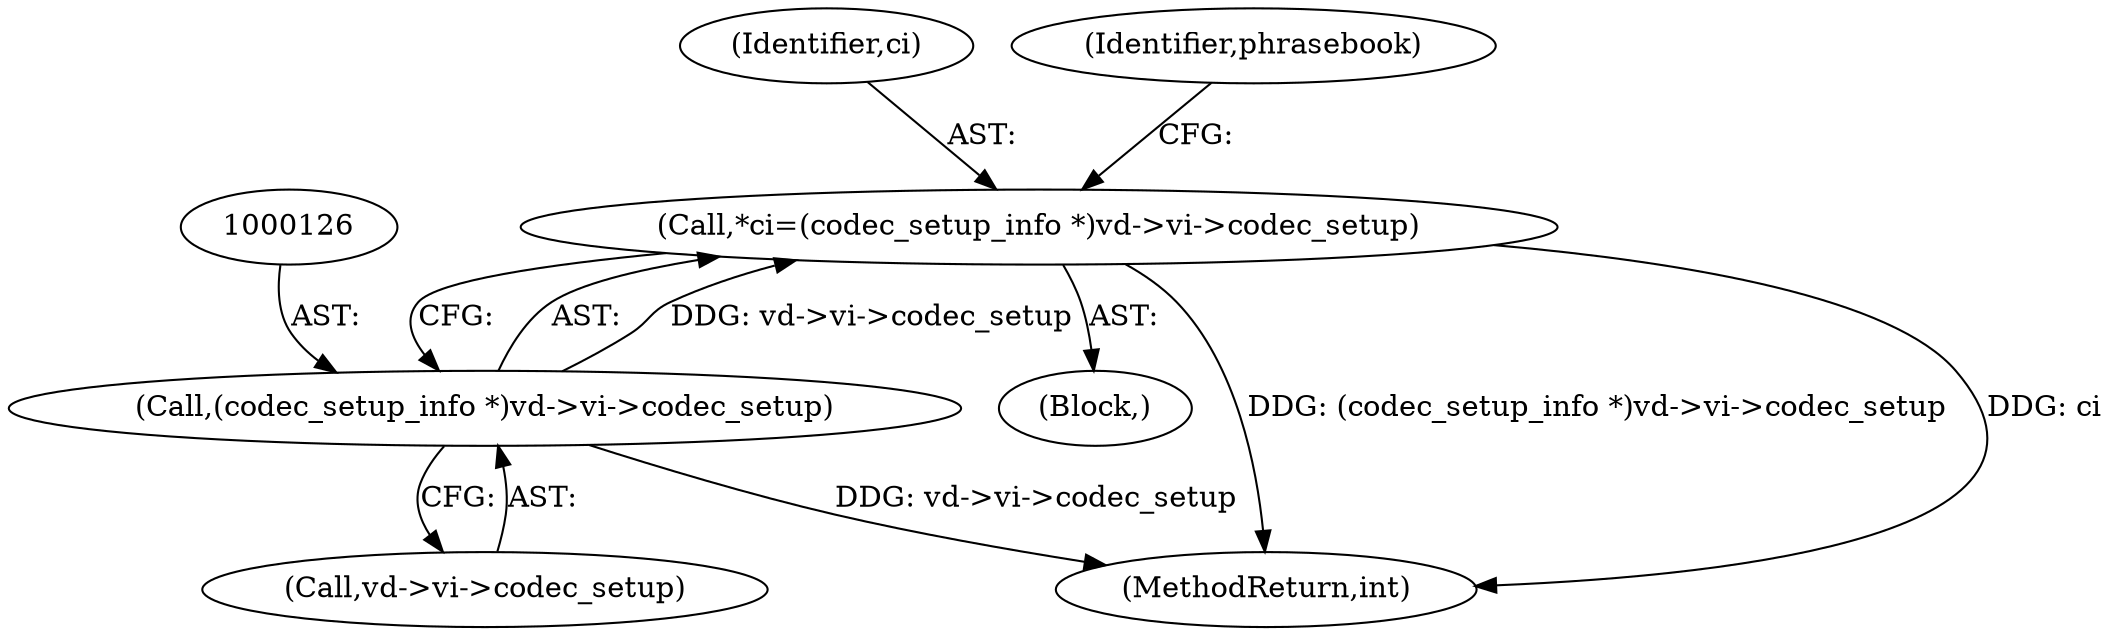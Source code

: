 digraph "0_Android_659030a2e80c38fb8da0a4eb68695349eec6778b@pointer" {
"1000123" [label="(Call,*ci=(codec_setup_info *)vd->vi->codec_setup)"];
"1000125" [label="(Call,(codec_setup_info *)vd->vi->codec_setup)"];
"1000125" [label="(Call,(codec_setup_info *)vd->vi->codec_setup)"];
"1000113" [label="(Block,)"];
"1000123" [label="(Call,*ci=(codec_setup_info *)vd->vi->codec_setup)"];
"1000854" [label="(MethodReturn,int)"];
"1000124" [label="(Identifier,ci)"];
"1000134" [label="(Identifier,phrasebook)"];
"1000127" [label="(Call,vd->vi->codec_setup)"];
"1000123" -> "1000113"  [label="AST: "];
"1000123" -> "1000125"  [label="CFG: "];
"1000124" -> "1000123"  [label="AST: "];
"1000125" -> "1000123"  [label="AST: "];
"1000134" -> "1000123"  [label="CFG: "];
"1000123" -> "1000854"  [label="DDG: (codec_setup_info *)vd->vi->codec_setup"];
"1000123" -> "1000854"  [label="DDG: ci"];
"1000125" -> "1000123"  [label="DDG: vd->vi->codec_setup"];
"1000125" -> "1000127"  [label="CFG: "];
"1000126" -> "1000125"  [label="AST: "];
"1000127" -> "1000125"  [label="AST: "];
"1000125" -> "1000854"  [label="DDG: vd->vi->codec_setup"];
}
